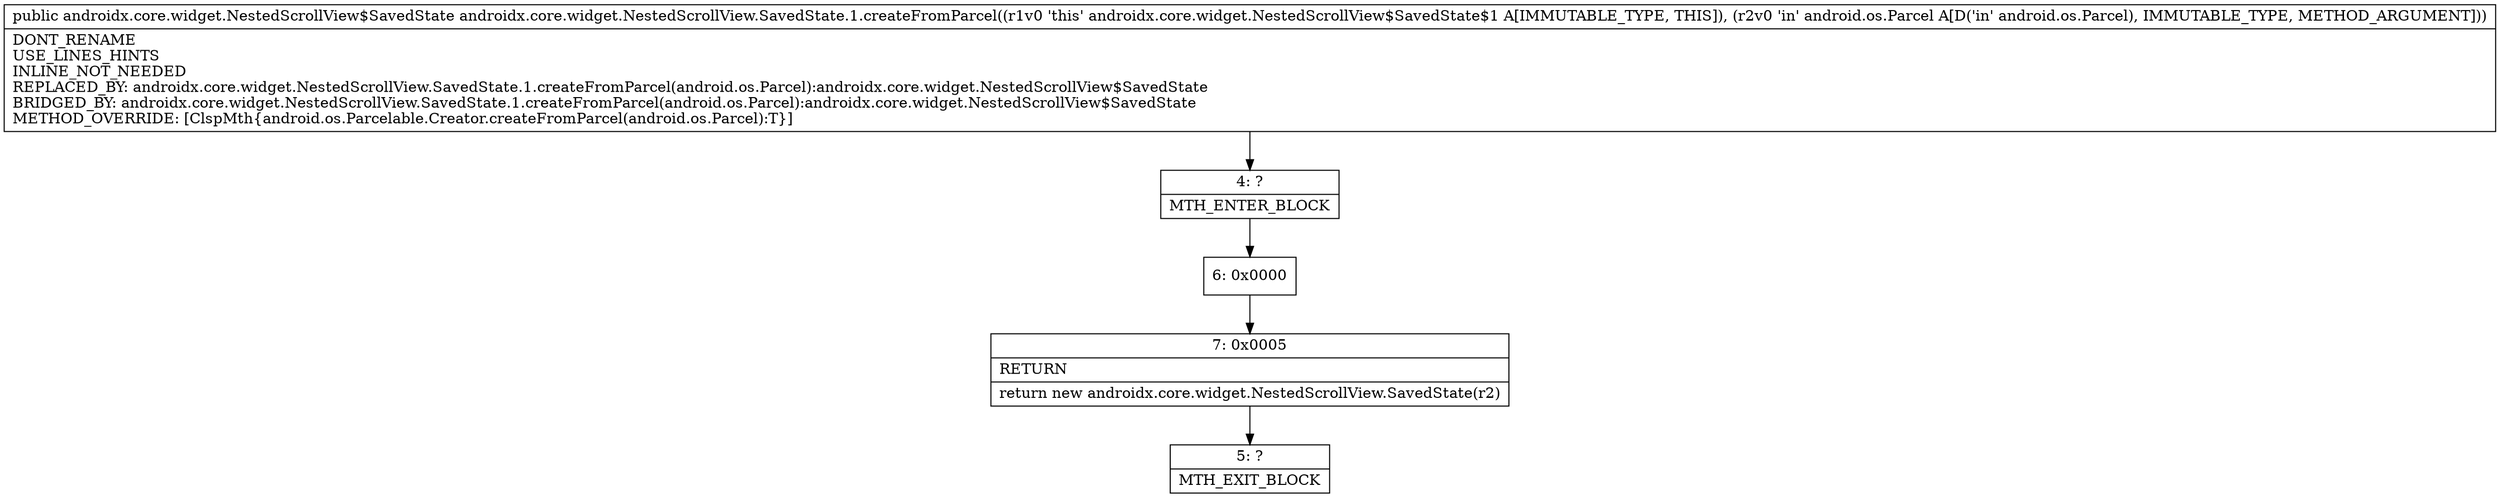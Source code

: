 digraph "CFG forandroidx.core.widget.NestedScrollView.SavedState.1.createFromParcel(Landroid\/os\/Parcel;)Landroidx\/core\/widget\/NestedScrollView$SavedState;" {
Node_4 [shape=record,label="{4\:\ ?|MTH_ENTER_BLOCK\l}"];
Node_6 [shape=record,label="{6\:\ 0x0000}"];
Node_7 [shape=record,label="{7\:\ 0x0005|RETURN\l|return new androidx.core.widget.NestedScrollView.SavedState(r2)\l}"];
Node_5 [shape=record,label="{5\:\ ?|MTH_EXIT_BLOCK\l}"];
MethodNode[shape=record,label="{public androidx.core.widget.NestedScrollView$SavedState androidx.core.widget.NestedScrollView.SavedState.1.createFromParcel((r1v0 'this' androidx.core.widget.NestedScrollView$SavedState$1 A[IMMUTABLE_TYPE, THIS]), (r2v0 'in' android.os.Parcel A[D('in' android.os.Parcel), IMMUTABLE_TYPE, METHOD_ARGUMENT]))  | DONT_RENAME\lUSE_LINES_HINTS\lINLINE_NOT_NEEDED\lREPLACED_BY: androidx.core.widget.NestedScrollView.SavedState.1.createFromParcel(android.os.Parcel):androidx.core.widget.NestedScrollView$SavedState\lBRIDGED_BY: androidx.core.widget.NestedScrollView.SavedState.1.createFromParcel(android.os.Parcel):androidx.core.widget.NestedScrollView$SavedState\lMETHOD_OVERRIDE: [ClspMth\{android.os.Parcelable.Creator.createFromParcel(android.os.Parcel):T\}]\l}"];
MethodNode -> Node_4;Node_4 -> Node_6;
Node_6 -> Node_7;
Node_7 -> Node_5;
}

